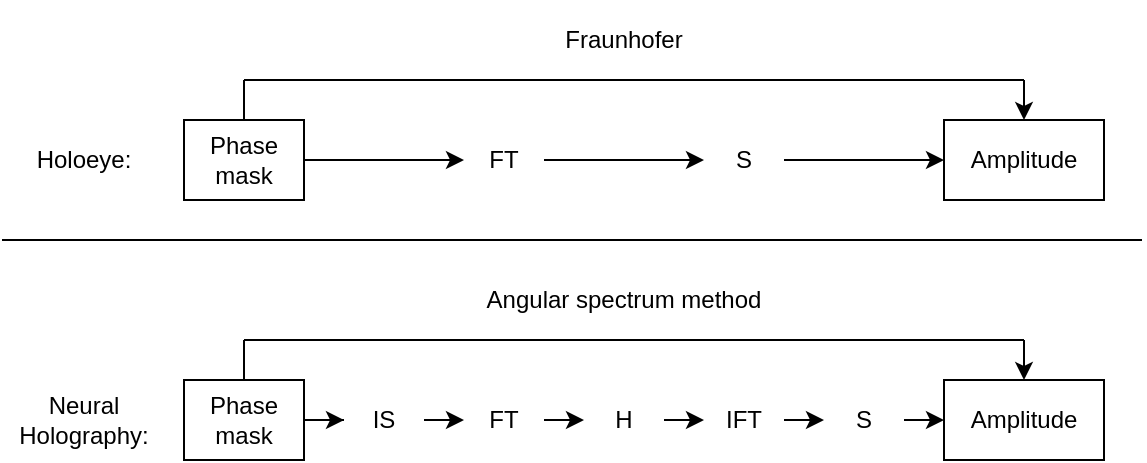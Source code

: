 <mxfile scale="1" border="10">
    <diagram id="atENPhH2NUAy_5dnmolO" name="Page-1">
        <mxGraphModel dx="130" dy="378" grid="1" gridSize="10" guides="1" tooltips="1" connect="1" arrows="1" fold="1" page="1" pageScale="1" pageWidth="1169" pageHeight="827" background="#ffffff" math="0" shadow="0">
            <root>
                <mxCell id="0"/>
                <mxCell id="1" parent="0"/>
                <mxCell id="UOKjDGIfQb2OCm12poKL-2" value="&lt;div&gt;Holoeye:&lt;/div&gt;" style="text;html=1;strokeColor=none;fillColor=none;align=center;verticalAlign=middle;whiteSpace=wrap;rounded=0;" parent="1" vertex="1">
                    <mxGeometry x="100" y="120" width="60" height="40" as="geometry"/>
                </mxCell>
                <mxCell id="UOKjDGIfQb2OCm12poKL-17" value="" style="edgeStyle=orthogonalEdgeStyle;rounded=0;orthogonalLoop=1;jettySize=auto;html=1;" parent="1" source="UOKjDGIfQb2OCm12poKL-4" target="UOKjDGIfQb2OCm12poKL-6" edge="1">
                    <mxGeometry relative="1" as="geometry"/>
                </mxCell>
                <mxCell id="UOKjDGIfQb2OCm12poKL-4" value="&lt;div&gt;Phase mask&lt;/div&gt;" style="text;html=1;align=center;verticalAlign=middle;whiteSpace=wrap;rounded=0;strokeColor=default;" parent="1" vertex="1">
                    <mxGeometry x="180" y="120" width="60" height="40" as="geometry"/>
                </mxCell>
                <mxCell id="UOKjDGIfQb2OCm12poKL-5" value="Amplitude" style="text;html=1;strokeColor=default;fillColor=none;align=center;verticalAlign=middle;whiteSpace=wrap;rounded=0;" parent="1" vertex="1">
                    <mxGeometry x="560" y="120" width="80" height="40" as="geometry"/>
                </mxCell>
                <mxCell id="UOKjDGIfQb2OCm12poKL-18" value="" style="edgeStyle=orthogonalEdgeStyle;rounded=0;orthogonalLoop=1;jettySize=auto;html=1;" parent="1" source="UOKjDGIfQb2OCm12poKL-6" target="UOKjDGIfQb2OCm12poKL-7" edge="1">
                    <mxGeometry relative="1" as="geometry"/>
                </mxCell>
                <mxCell id="UOKjDGIfQb2OCm12poKL-6" value="FT" style="text;html=1;align=center;verticalAlign=middle;whiteSpace=wrap;rounded=0;strokeColor=none;" parent="1" vertex="1">
                    <mxGeometry x="320" y="120" width="40" height="40" as="geometry"/>
                </mxCell>
                <mxCell id="UOKjDGIfQb2OCm12poKL-19" value="" style="edgeStyle=orthogonalEdgeStyle;rounded=0;orthogonalLoop=1;jettySize=auto;html=1;" parent="1" source="UOKjDGIfQb2OCm12poKL-7" target="UOKjDGIfQb2OCm12poKL-5" edge="1">
                    <mxGeometry relative="1" as="geometry"/>
                </mxCell>
                <mxCell id="UOKjDGIfQb2OCm12poKL-7" value="S" style="text;html=1;align=center;verticalAlign=middle;whiteSpace=wrap;rounded=0;strokeColor=none;" parent="1" vertex="1">
                    <mxGeometry x="440" y="120" width="40" height="40" as="geometry"/>
                </mxCell>
                <mxCell id="UOKjDGIfQb2OCm12poKL-8" value="Neural Holography:" style="text;html=1;strokeColor=none;fillColor=none;align=center;verticalAlign=middle;whiteSpace=wrap;rounded=0;" parent="1" vertex="1">
                    <mxGeometry x="100" y="250" width="60" height="40" as="geometry"/>
                </mxCell>
                <mxCell id="UOKjDGIfQb2OCm12poKL-20" value="" style="edgeStyle=orthogonalEdgeStyle;rounded=0;orthogonalLoop=1;jettySize=auto;html=1;" parent="1" source="UOKjDGIfQb2OCm12poKL-9" target="UOKjDGIfQb2OCm12poKL-13" edge="1">
                    <mxGeometry relative="1" as="geometry"/>
                </mxCell>
                <mxCell id="UOKjDGIfQb2OCm12poKL-9" value="&lt;div&gt;Phase mask&lt;/div&gt;" style="text;html=1;align=center;verticalAlign=middle;whiteSpace=wrap;rounded=0;strokeColor=default;" parent="1" vertex="1">
                    <mxGeometry x="180" y="250" width="60" height="40" as="geometry"/>
                </mxCell>
                <mxCell id="UOKjDGIfQb2OCm12poKL-10" value="Amplitude" style="text;html=1;strokeColor=default;fillColor=none;align=center;verticalAlign=middle;whiteSpace=wrap;rounded=0;" parent="1" vertex="1">
                    <mxGeometry x="560" y="250" width="80" height="40" as="geometry"/>
                </mxCell>
                <mxCell id="UOKjDGIfQb2OCm12poKL-28" style="edgeStyle=orthogonalEdgeStyle;rounded=0;orthogonalLoop=1;jettySize=auto;html=1;exitX=1;exitY=0.5;exitDx=0;exitDy=0;entryX=0;entryY=0.5;entryDx=0;entryDy=0;" parent="1" source="UOKjDGIfQb2OCm12poKL-11" target="UOKjDGIfQb2OCm12poKL-15" edge="1">
                    <mxGeometry relative="1" as="geometry"/>
                </mxCell>
                <mxCell id="UOKjDGIfQb2OCm12poKL-11" value="FT" style="text;html=1;align=center;verticalAlign=middle;whiteSpace=wrap;rounded=0;strokeColor=none;" parent="1" vertex="1">
                    <mxGeometry x="320" y="250" width="40" height="40" as="geometry"/>
                </mxCell>
                <mxCell id="UOKjDGIfQb2OCm12poKL-30" style="edgeStyle=orthogonalEdgeStyle;rounded=0;orthogonalLoop=1;jettySize=auto;html=1;exitX=1;exitY=0.5;exitDx=0;exitDy=0;entryX=0;entryY=0.5;entryDx=0;entryDy=0;" parent="1" source="UOKjDGIfQb2OCm12poKL-12" target="UOKjDGIfQb2OCm12poKL-16" edge="1">
                    <mxGeometry relative="1" as="geometry"/>
                </mxCell>
                <mxCell id="UOKjDGIfQb2OCm12poKL-12" value="IFT" style="text;html=1;align=center;verticalAlign=middle;whiteSpace=wrap;rounded=0;strokeColor=none;" parent="1" vertex="1">
                    <mxGeometry x="440" y="250" width="40" height="40" as="geometry"/>
                </mxCell>
                <mxCell id="UOKjDGIfQb2OCm12poKL-27" style="edgeStyle=orthogonalEdgeStyle;rounded=0;orthogonalLoop=1;jettySize=auto;html=1;exitX=1;exitY=0.5;exitDx=0;exitDy=0;entryX=0;entryY=0.5;entryDx=0;entryDy=0;" parent="1" source="UOKjDGIfQb2OCm12poKL-13" target="UOKjDGIfQb2OCm12poKL-11" edge="1">
                    <mxGeometry relative="1" as="geometry"/>
                </mxCell>
                <mxCell id="UOKjDGIfQb2OCm12poKL-13" value="IS" style="text;html=1;align=center;verticalAlign=middle;whiteSpace=wrap;rounded=0;strokeColor=none;" parent="1" vertex="1">
                    <mxGeometry x="260" y="250" width="40" height="40" as="geometry"/>
                </mxCell>
                <mxCell id="UOKjDGIfQb2OCm12poKL-29" style="edgeStyle=orthogonalEdgeStyle;rounded=0;orthogonalLoop=1;jettySize=auto;html=1;exitX=1;exitY=0.5;exitDx=0;exitDy=0;entryX=0;entryY=0.5;entryDx=0;entryDy=0;" parent="1" source="UOKjDGIfQb2OCm12poKL-15" target="UOKjDGIfQb2OCm12poKL-12" edge="1">
                    <mxGeometry relative="1" as="geometry"/>
                </mxCell>
                <mxCell id="UOKjDGIfQb2OCm12poKL-15" value="H" style="text;html=1;align=center;verticalAlign=middle;whiteSpace=wrap;rounded=0;strokeColor=none;" parent="1" vertex="1">
                    <mxGeometry x="380" y="250" width="40" height="40" as="geometry"/>
                </mxCell>
                <mxCell id="UOKjDGIfQb2OCm12poKL-31" style="edgeStyle=orthogonalEdgeStyle;rounded=0;orthogonalLoop=1;jettySize=auto;html=1;exitX=1;exitY=0.5;exitDx=0;exitDy=0;entryX=0;entryY=0.5;entryDx=0;entryDy=0;" parent="1" source="UOKjDGIfQb2OCm12poKL-16" target="UOKjDGIfQb2OCm12poKL-10" edge="1">
                    <mxGeometry relative="1" as="geometry"/>
                </mxCell>
                <mxCell id="UOKjDGIfQb2OCm12poKL-16" value="S" style="text;html=1;align=center;verticalAlign=middle;whiteSpace=wrap;rounded=0;strokeColor=none;" parent="1" vertex="1">
                    <mxGeometry x="500" y="250" width="40" height="40" as="geometry"/>
                </mxCell>
                <mxCell id="UOKjDGIfQb2OCm12poKL-32" value="" style="endArrow=none;html=1;rounded=0;endFill=0;" parent="1" edge="1">
                    <mxGeometry width="50" height="50" relative="1" as="geometry">
                        <mxPoint x="210" y="100" as="sourcePoint"/>
                        <mxPoint x="600" y="100" as="targetPoint"/>
                    </mxGeometry>
                </mxCell>
                <mxCell id="UOKjDGIfQb2OCm12poKL-33" value="" style="endArrow=none;html=1;rounded=0;endFill=0;" parent="1" edge="1">
                    <mxGeometry width="50" height="50" relative="1" as="geometry">
                        <mxPoint x="210" y="230" as="sourcePoint"/>
                        <mxPoint x="600" y="230" as="targetPoint"/>
                    </mxGeometry>
                </mxCell>
                <mxCell id="UOKjDGIfQb2OCm12poKL-34" value="&lt;div&gt;Fraunhofer&lt;/div&gt;" style="text;html=1;strokeColor=none;fillColor=none;align=center;verticalAlign=middle;whiteSpace=wrap;rounded=0;" parent="1" vertex="1">
                    <mxGeometry x="370" y="60" width="60" height="40" as="geometry"/>
                </mxCell>
                <mxCell id="UOKjDGIfQb2OCm12poKL-35" value="Angular spectrum method" style="text;html=1;strokeColor=none;fillColor=none;align=center;verticalAlign=middle;whiteSpace=wrap;rounded=0;" parent="1" vertex="1">
                    <mxGeometry x="305" y="190" width="190" height="40" as="geometry"/>
                </mxCell>
                <mxCell id="UOKjDGIfQb2OCm12poKL-36" value="" style="endArrow=none;html=1;rounded=0;exitX=0.5;exitY=0;exitDx=0;exitDy=0;" parent="1" source="UOKjDGIfQb2OCm12poKL-9" edge="1">
                    <mxGeometry width="50" height="50" relative="1" as="geometry">
                        <mxPoint x="510" y="340" as="sourcePoint"/>
                        <mxPoint x="210" y="230" as="targetPoint"/>
                    </mxGeometry>
                </mxCell>
                <mxCell id="UOKjDGIfQb2OCm12poKL-37" value="" style="endArrow=classic;html=1;rounded=0;entryX=0.5;entryY=0;entryDx=0;entryDy=0;" parent="1" target="UOKjDGIfQb2OCm12poKL-10" edge="1">
                    <mxGeometry width="50" height="50" relative="1" as="geometry">
                        <mxPoint x="600" y="230" as="sourcePoint"/>
                        <mxPoint x="560" y="250" as="targetPoint"/>
                    </mxGeometry>
                </mxCell>
                <mxCell id="UOKjDGIfQb2OCm12poKL-38" value="" style="endArrow=classic;html=1;rounded=0;entryX=0.5;entryY=0;entryDx=0;entryDy=0;" parent="1" target="UOKjDGIfQb2OCm12poKL-5" edge="1">
                    <mxGeometry width="50" height="50" relative="1" as="geometry">
                        <mxPoint x="600" y="100" as="sourcePoint"/>
                        <mxPoint x="610" y="250" as="targetPoint"/>
                    </mxGeometry>
                </mxCell>
                <mxCell id="UOKjDGIfQb2OCm12poKL-40" value="" style="endArrow=none;html=1;rounded=0;exitX=0.5;exitY=0;exitDx=0;exitDy=0;" parent="1" source="UOKjDGIfQb2OCm12poKL-4" edge="1">
                    <mxGeometry width="50" height="50" relative="1" as="geometry">
                        <mxPoint x="220" y="250" as="sourcePoint"/>
                        <mxPoint x="210" y="100" as="targetPoint"/>
                    </mxGeometry>
                </mxCell>
                <mxCell id="2" value="" style="endArrow=none;html=1;" parent="1" edge="1">
                    <mxGeometry width="50" height="50" relative="1" as="geometry">
                        <mxPoint x="89" y="180" as="sourcePoint"/>
                        <mxPoint x="659" y="180" as="targetPoint"/>
                    </mxGeometry>
                </mxCell>
            </root>
        </mxGraphModel>
    </diagram>
</mxfile>